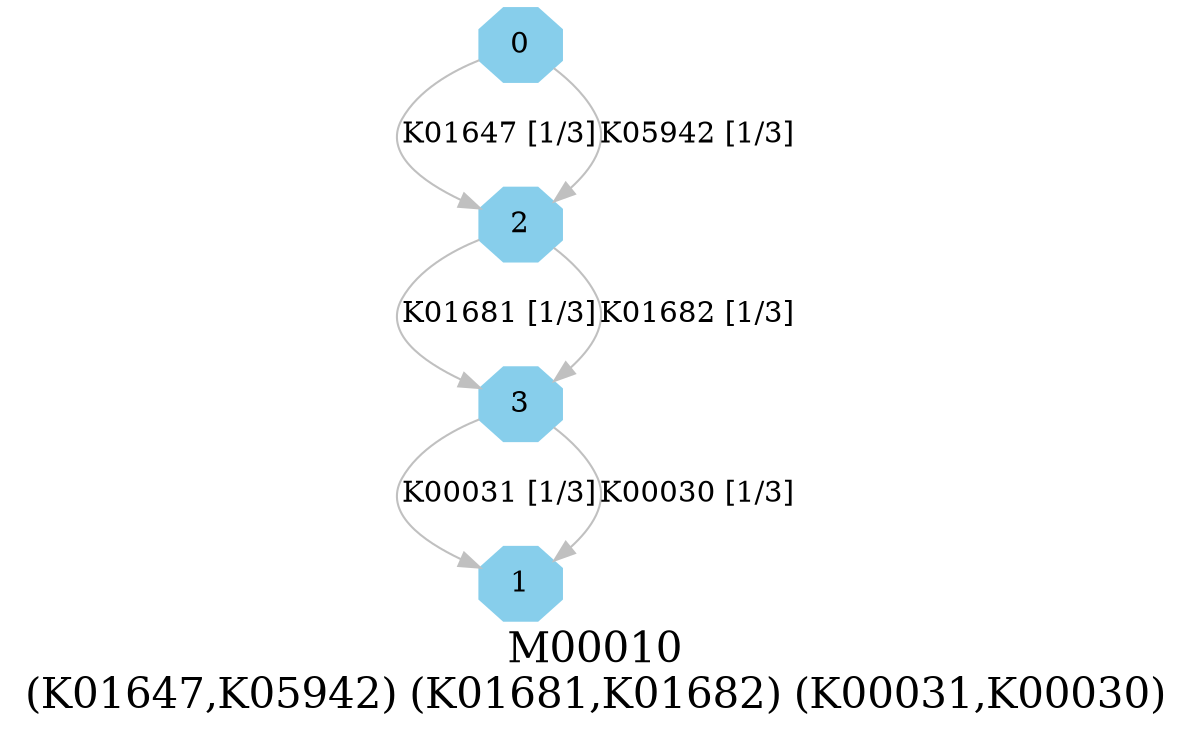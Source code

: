 digraph G {
graph [label="M00010
(K01647,K05942) (K01681,K01682) (K00031,K00030)",fontsize=20];
node [shape=box,style=filled];
edge [len=3,color=grey];
{node [width=.3,height=.3,shape=octagon,style=filled,color=skyblue] 0 1 2 3 }
0 -> 2 [label="K01647 [1/3]"];
0 -> 2 [label="K05942 [1/3]"];
2 -> 3 [label="K01681 [1/3]"];
2 -> 3 [label="K01682 [1/3]"];
3 -> 1 [label="K00031 [1/3]"];
3 -> 1 [label="K00030 [1/3]"];
}
